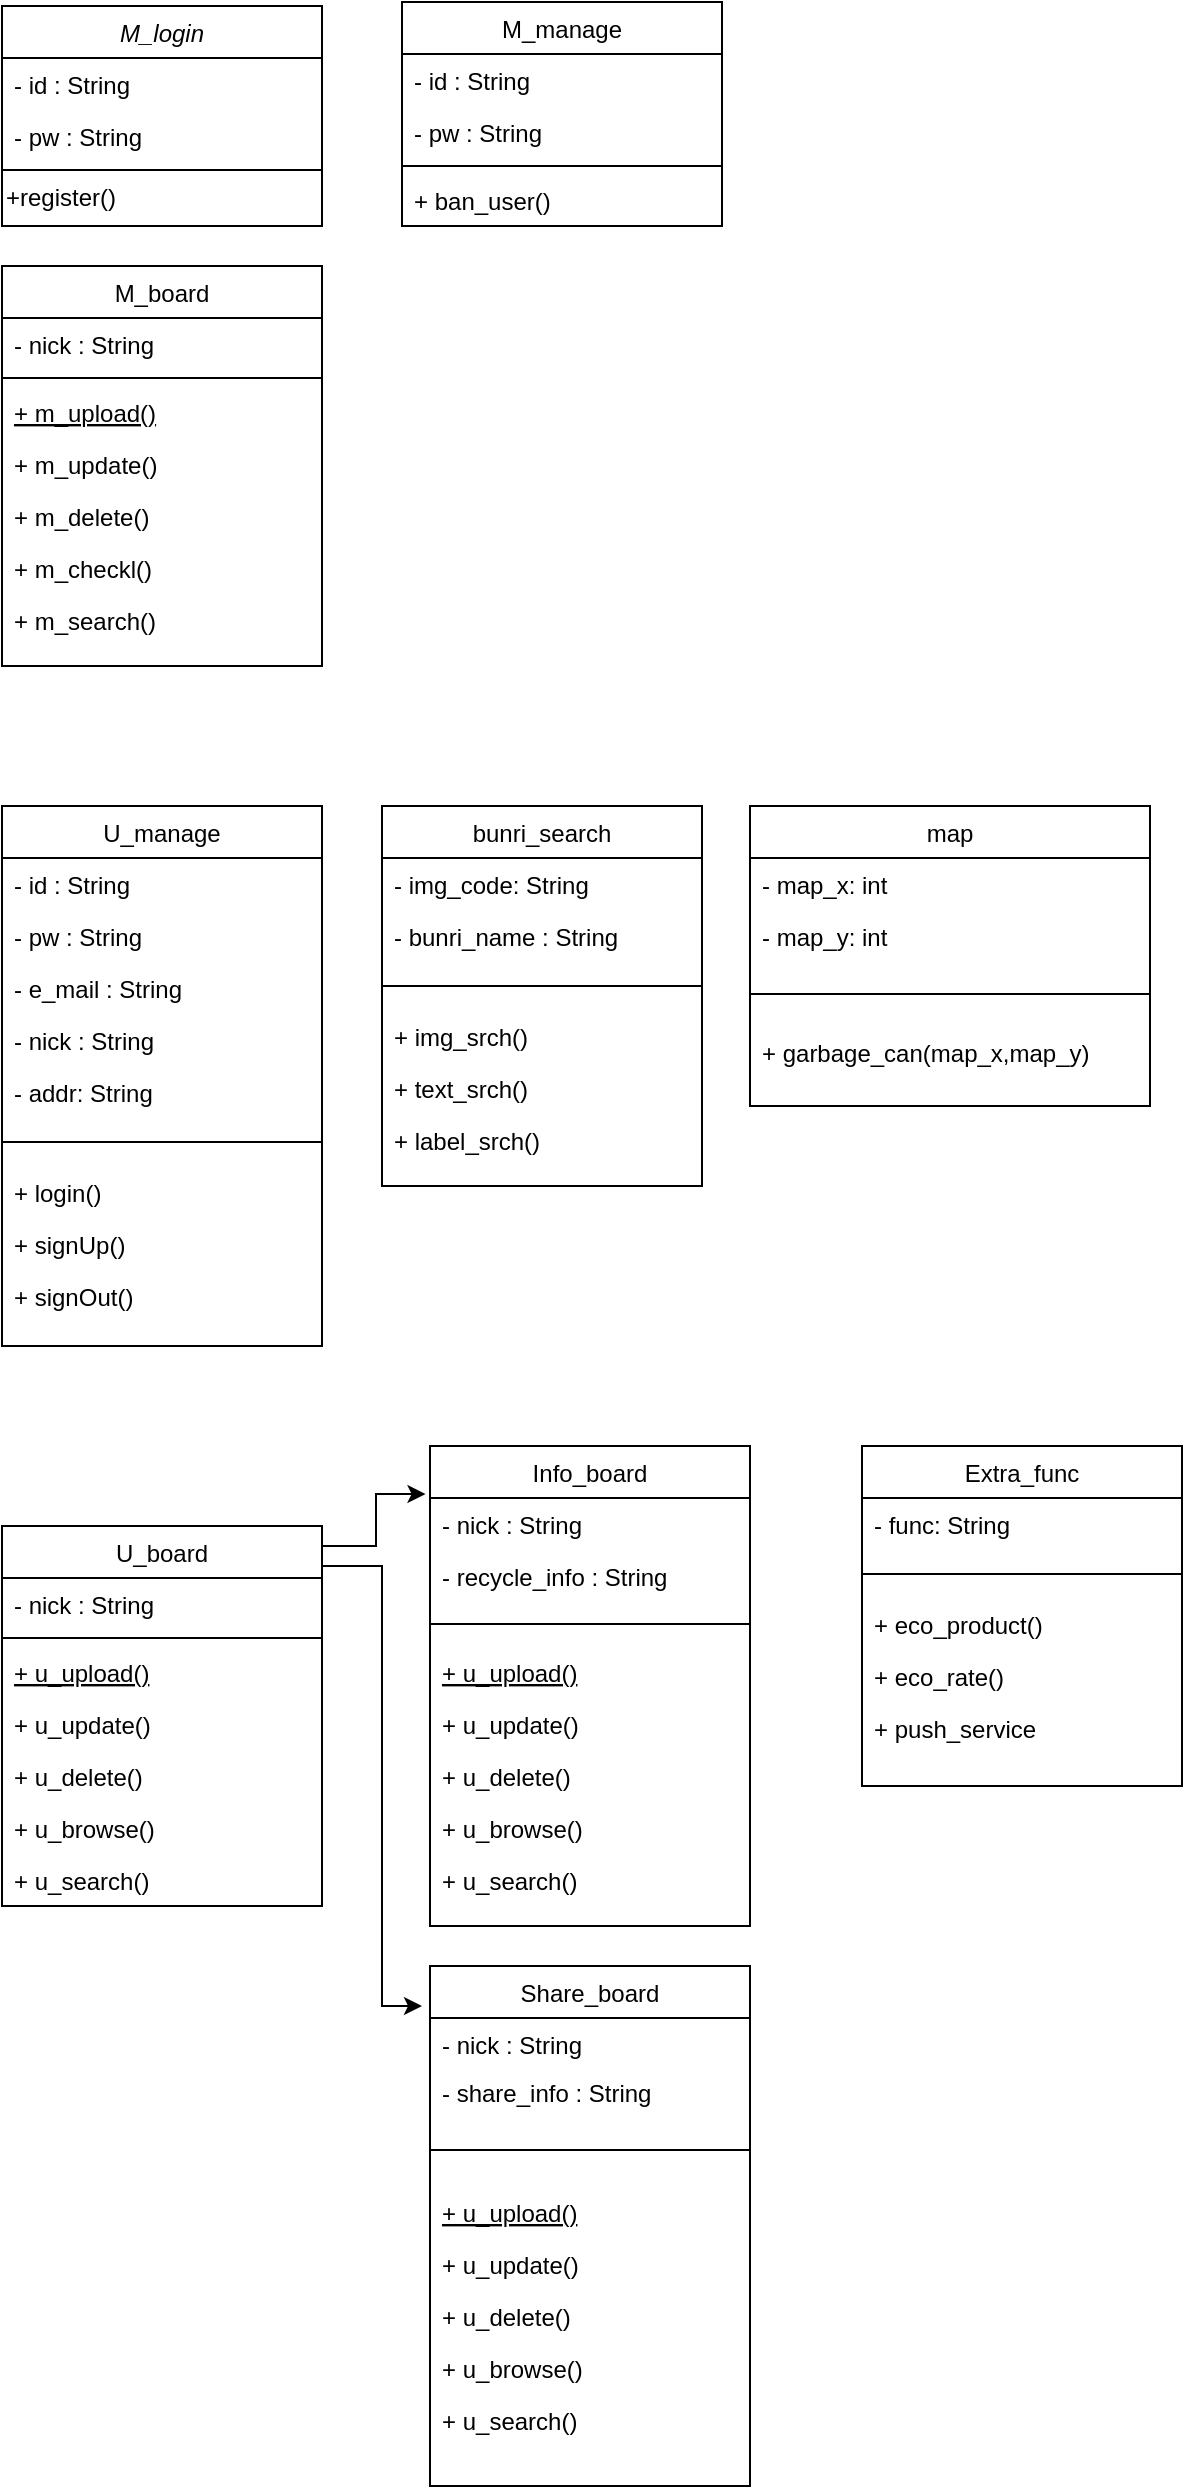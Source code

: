 <mxfile version="15.4.3" type="github">
  <diagram id="C5RBs43oDa-KdzZeNtuy" name="Page-1">
    <mxGraphModel dx="1037" dy="985" grid="1" gridSize="10" guides="1" tooltips="1" connect="1" arrows="1" fold="1" page="1" pageScale="1" pageWidth="827" pageHeight="1169" math="0" shadow="0">
      <root>
        <mxCell id="WIyWlLk6GJQsqaUBKTNV-0" />
        <mxCell id="WIyWlLk6GJQsqaUBKTNV-1" parent="WIyWlLk6GJQsqaUBKTNV-0" />
        <mxCell id="zkfFHV4jXpPFQw0GAbJ--0" value="M_login" style="swimlane;fontStyle=2;align=center;verticalAlign=top;childLayout=stackLayout;horizontal=1;startSize=26;horizontalStack=0;resizeParent=1;resizeLast=0;collapsible=1;marginBottom=0;rounded=0;shadow=0;strokeWidth=1;" parent="WIyWlLk6GJQsqaUBKTNV-1" vertex="1">
          <mxGeometry x="40" y="40" width="160" height="110" as="geometry">
            <mxRectangle x="230" y="140" width="160" height="26" as="alternateBounds" />
          </mxGeometry>
        </mxCell>
        <mxCell id="zkfFHV4jXpPFQw0GAbJ--1" value="- id : String" style="text;align=left;verticalAlign=top;spacingLeft=4;spacingRight=4;overflow=hidden;rotatable=0;points=[[0,0.5],[1,0.5]];portConstraint=eastwest;" parent="zkfFHV4jXpPFQw0GAbJ--0" vertex="1">
          <mxGeometry y="26" width="160" height="26" as="geometry" />
        </mxCell>
        <mxCell id="zkfFHV4jXpPFQw0GAbJ--2" value="- pw : String" style="text;align=left;verticalAlign=top;spacingLeft=4;spacingRight=4;overflow=hidden;rotatable=0;points=[[0,0.5],[1,0.5]];portConstraint=eastwest;rounded=0;shadow=0;html=0;" parent="zkfFHV4jXpPFQw0GAbJ--0" vertex="1">
          <mxGeometry y="52" width="160" height="26" as="geometry" />
        </mxCell>
        <mxCell id="zkfFHV4jXpPFQw0GAbJ--4" value="" style="line;html=1;strokeWidth=1;align=left;verticalAlign=middle;spacingTop=-1;spacingLeft=3;spacingRight=3;rotatable=0;labelPosition=right;points=[];portConstraint=eastwest;" parent="zkfFHV4jXpPFQw0GAbJ--0" vertex="1">
          <mxGeometry y="78" width="160" height="8" as="geometry" />
        </mxCell>
        <mxCell id="rRYdNsIYxS661p952srZ-0" value="+register()" style="text;html=1;align=left;verticalAlign=middle;resizable=0;points=[];autosize=1;strokeColor=none;fillColor=none;" vertex="1" parent="zkfFHV4jXpPFQw0GAbJ--0">
          <mxGeometry y="86" width="160" height="20" as="geometry" />
        </mxCell>
        <mxCell id="zkfFHV4jXpPFQw0GAbJ--6" value="M_board" style="swimlane;fontStyle=0;align=center;verticalAlign=top;childLayout=stackLayout;horizontal=1;startSize=26;horizontalStack=0;resizeParent=1;resizeLast=0;collapsible=1;marginBottom=0;rounded=0;shadow=0;strokeWidth=1;" parent="WIyWlLk6GJQsqaUBKTNV-1" vertex="1">
          <mxGeometry x="40" y="170" width="160" height="200" as="geometry">
            <mxRectangle x="130" y="380" width="160" height="26" as="alternateBounds" />
          </mxGeometry>
        </mxCell>
        <mxCell id="zkfFHV4jXpPFQw0GAbJ--7" value="- nick : String" style="text;align=left;verticalAlign=top;spacingLeft=4;spacingRight=4;overflow=hidden;rotatable=0;points=[[0,0.5],[1,0.5]];portConstraint=eastwest;" parent="zkfFHV4jXpPFQw0GAbJ--6" vertex="1">
          <mxGeometry y="26" width="160" height="26" as="geometry" />
        </mxCell>
        <mxCell id="zkfFHV4jXpPFQw0GAbJ--9" value="" style="line;html=1;strokeWidth=1;align=left;verticalAlign=middle;spacingTop=-1;spacingLeft=3;spacingRight=3;rotatable=0;labelPosition=right;points=[];portConstraint=eastwest;" parent="zkfFHV4jXpPFQw0GAbJ--6" vertex="1">
          <mxGeometry y="52" width="160" height="8" as="geometry" />
        </mxCell>
        <mxCell id="zkfFHV4jXpPFQw0GAbJ--10" value="+ m_upload()" style="text;align=left;verticalAlign=top;spacingLeft=4;spacingRight=4;overflow=hidden;rotatable=0;points=[[0,0.5],[1,0.5]];portConstraint=eastwest;fontStyle=4" parent="zkfFHV4jXpPFQw0GAbJ--6" vertex="1">
          <mxGeometry y="60" width="160" height="26" as="geometry" />
        </mxCell>
        <mxCell id="zkfFHV4jXpPFQw0GAbJ--11" value="+ m_update()" style="text;align=left;verticalAlign=top;spacingLeft=4;spacingRight=4;overflow=hidden;rotatable=0;points=[[0,0.5],[1,0.5]];portConstraint=eastwest;" parent="zkfFHV4jXpPFQw0GAbJ--6" vertex="1">
          <mxGeometry y="86" width="160" height="26" as="geometry" />
        </mxCell>
        <mxCell id="rRYdNsIYxS661p952srZ-3" value="+ m_delete()" style="text;align=left;verticalAlign=top;spacingLeft=4;spacingRight=4;overflow=hidden;rotatable=0;points=[[0,0.5],[1,0.5]];portConstraint=eastwest;" vertex="1" parent="zkfFHV4jXpPFQw0GAbJ--6">
          <mxGeometry y="112" width="160" height="26" as="geometry" />
        </mxCell>
        <mxCell id="rRYdNsIYxS661p952srZ-2" value="+ m_checkl()" style="text;align=left;verticalAlign=top;spacingLeft=4;spacingRight=4;overflow=hidden;rotatable=0;points=[[0,0.5],[1,0.5]];portConstraint=eastwest;" vertex="1" parent="zkfFHV4jXpPFQw0GAbJ--6">
          <mxGeometry y="138" width="160" height="26" as="geometry" />
        </mxCell>
        <mxCell id="rRYdNsIYxS661p952srZ-4" value="+ m_search()" style="text;align=left;verticalAlign=top;spacingLeft=4;spacingRight=4;overflow=hidden;rotatable=0;points=[[0,0.5],[1,0.5]];portConstraint=eastwest;" vertex="1" parent="zkfFHV4jXpPFQw0GAbJ--6">
          <mxGeometry y="164" width="160" height="26" as="geometry" />
        </mxCell>
        <mxCell id="zkfFHV4jXpPFQw0GAbJ--17" value="M_manage" style="swimlane;fontStyle=0;align=center;verticalAlign=top;childLayout=stackLayout;horizontal=1;startSize=26;horizontalStack=0;resizeParent=1;resizeLast=0;collapsible=1;marginBottom=0;rounded=0;shadow=0;strokeWidth=1;" parent="WIyWlLk6GJQsqaUBKTNV-1" vertex="1">
          <mxGeometry x="240" y="38" width="160" height="112" as="geometry">
            <mxRectangle x="550" y="140" width="160" height="26" as="alternateBounds" />
          </mxGeometry>
        </mxCell>
        <mxCell id="zkfFHV4jXpPFQw0GAbJ--18" value="- id : String" style="text;align=left;verticalAlign=top;spacingLeft=4;spacingRight=4;overflow=hidden;rotatable=0;points=[[0,0.5],[1,0.5]];portConstraint=eastwest;" parent="zkfFHV4jXpPFQw0GAbJ--17" vertex="1">
          <mxGeometry y="26" width="160" height="26" as="geometry" />
        </mxCell>
        <mxCell id="zkfFHV4jXpPFQw0GAbJ--19" value="- pw : String" style="text;align=left;verticalAlign=top;spacingLeft=4;spacingRight=4;overflow=hidden;rotatable=0;points=[[0,0.5],[1,0.5]];portConstraint=eastwest;rounded=0;shadow=0;html=0;" parent="zkfFHV4jXpPFQw0GAbJ--17" vertex="1">
          <mxGeometry y="52" width="160" height="26" as="geometry" />
        </mxCell>
        <mxCell id="zkfFHV4jXpPFQw0GAbJ--23" value="" style="line;html=1;strokeWidth=1;align=left;verticalAlign=middle;spacingTop=-1;spacingLeft=3;spacingRight=3;rotatable=0;labelPosition=right;points=[];portConstraint=eastwest;" parent="zkfFHV4jXpPFQw0GAbJ--17" vertex="1">
          <mxGeometry y="78" width="160" height="8" as="geometry" />
        </mxCell>
        <mxCell id="zkfFHV4jXpPFQw0GAbJ--24" value="+ ban_user()" style="text;align=left;verticalAlign=top;spacingLeft=4;spacingRight=4;overflow=hidden;rotatable=0;points=[[0,0.5],[1,0.5]];portConstraint=eastwest;" parent="zkfFHV4jXpPFQw0GAbJ--17" vertex="1">
          <mxGeometry y="86" width="160" height="26" as="geometry" />
        </mxCell>
        <mxCell id="rRYdNsIYxS661p952srZ-5" value="U_manage" style="swimlane;fontStyle=0;align=center;verticalAlign=top;childLayout=stackLayout;horizontal=1;startSize=26;horizontalStack=0;resizeParent=1;resizeLast=0;collapsible=1;marginBottom=0;rounded=0;shadow=0;strokeWidth=1;" vertex="1" parent="WIyWlLk6GJQsqaUBKTNV-1">
          <mxGeometry x="40" y="440" width="160" height="270" as="geometry">
            <mxRectangle x="130" y="380" width="160" height="26" as="alternateBounds" />
          </mxGeometry>
        </mxCell>
        <mxCell id="rRYdNsIYxS661p952srZ-6" value="- id : String&#xa;" style="text;align=left;verticalAlign=top;spacingLeft=4;spacingRight=4;overflow=hidden;rotatable=0;points=[[0,0.5],[1,0.5]];portConstraint=eastwest;" vertex="1" parent="rRYdNsIYxS661p952srZ-5">
          <mxGeometry y="26" width="160" height="26" as="geometry" />
        </mxCell>
        <mxCell id="rRYdNsIYxS661p952srZ-38" value="- pw : String" style="text;align=left;verticalAlign=top;spacingLeft=4;spacingRight=4;overflow=hidden;rotatable=0;points=[[0,0.5],[1,0.5]];portConstraint=eastwest;" vertex="1" parent="rRYdNsIYxS661p952srZ-5">
          <mxGeometry y="52" width="160" height="26" as="geometry" />
        </mxCell>
        <mxCell id="rRYdNsIYxS661p952srZ-49" value="- e_mail : String" style="text;align=left;verticalAlign=top;spacingLeft=4;spacingRight=4;overflow=hidden;rotatable=0;points=[[0,0.5],[1,0.5]];portConstraint=eastwest;rounded=0;shadow=0;html=0;" vertex="1" parent="rRYdNsIYxS661p952srZ-5">
          <mxGeometry y="78" width="160" height="26" as="geometry" />
        </mxCell>
        <mxCell id="rRYdNsIYxS661p952srZ-51" value="- nick : String" style="text;align=left;verticalAlign=top;spacingLeft=4;spacingRight=4;overflow=hidden;rotatable=0;points=[[0,0.5],[1,0.5]];portConstraint=eastwest;rounded=0;shadow=0;html=0;" vertex="1" parent="rRYdNsIYxS661p952srZ-5">
          <mxGeometry y="104" width="160" height="26" as="geometry" />
        </mxCell>
        <mxCell id="rRYdNsIYxS661p952srZ-50" value="- addr: String" style="text;align=left;verticalAlign=top;spacingLeft=4;spacingRight=4;overflow=hidden;rotatable=0;points=[[0,0.5],[1,0.5]];portConstraint=eastwest;rounded=0;shadow=0;html=0;" vertex="1" parent="rRYdNsIYxS661p952srZ-5">
          <mxGeometry y="130" width="160" height="26" as="geometry" />
        </mxCell>
        <mxCell id="rRYdNsIYxS661p952srZ-7" value="" style="line;html=1;strokeWidth=1;align=left;verticalAlign=middle;spacingTop=-1;spacingLeft=3;spacingRight=3;rotatable=0;labelPosition=right;points=[];portConstraint=eastwest;" vertex="1" parent="rRYdNsIYxS661p952srZ-5">
          <mxGeometry y="156" width="160" height="24" as="geometry" />
        </mxCell>
        <mxCell id="rRYdNsIYxS661p952srZ-10" value="+ login()" style="text;align=left;verticalAlign=top;spacingLeft=4;spacingRight=4;overflow=hidden;rotatable=0;points=[[0,0.5],[1,0.5]];portConstraint=eastwest;" vertex="1" parent="rRYdNsIYxS661p952srZ-5">
          <mxGeometry y="180" width="160" height="26" as="geometry" />
        </mxCell>
        <mxCell id="rRYdNsIYxS661p952srZ-11" value="+ signUp()" style="text;align=left;verticalAlign=top;spacingLeft=4;spacingRight=4;overflow=hidden;rotatable=0;points=[[0,0.5],[1,0.5]];portConstraint=eastwest;" vertex="1" parent="rRYdNsIYxS661p952srZ-5">
          <mxGeometry y="206" width="160" height="26" as="geometry" />
        </mxCell>
        <mxCell id="rRYdNsIYxS661p952srZ-12" value="+ signOut()" style="text;align=left;verticalAlign=top;spacingLeft=4;spacingRight=4;overflow=hidden;rotatable=0;points=[[0,0.5],[1,0.5]];portConstraint=eastwest;" vertex="1" parent="rRYdNsIYxS661p952srZ-5">
          <mxGeometry y="232" width="160" height="26" as="geometry" />
        </mxCell>
        <mxCell id="rRYdNsIYxS661p952srZ-52" value="bunri_search" style="swimlane;fontStyle=0;align=center;verticalAlign=top;childLayout=stackLayout;horizontal=1;startSize=26;horizontalStack=0;resizeParent=1;resizeLast=0;collapsible=1;marginBottom=0;rounded=0;shadow=0;strokeWidth=1;" vertex="1" parent="WIyWlLk6GJQsqaUBKTNV-1">
          <mxGeometry x="230" y="440" width="160" height="190" as="geometry">
            <mxRectangle x="130" y="380" width="160" height="26" as="alternateBounds" />
          </mxGeometry>
        </mxCell>
        <mxCell id="rRYdNsIYxS661p952srZ-53" value="- img_code: String&#xa;" style="text;align=left;verticalAlign=top;spacingLeft=4;spacingRight=4;overflow=hidden;rotatable=0;points=[[0,0.5],[1,0.5]];portConstraint=eastwest;" vertex="1" parent="rRYdNsIYxS661p952srZ-52">
          <mxGeometry y="26" width="160" height="26" as="geometry" />
        </mxCell>
        <mxCell id="rRYdNsIYxS661p952srZ-54" value="- bunri_name : String" style="text;align=left;verticalAlign=top;spacingLeft=4;spacingRight=4;overflow=hidden;rotatable=0;points=[[0,0.5],[1,0.5]];portConstraint=eastwest;" vertex="1" parent="rRYdNsIYxS661p952srZ-52">
          <mxGeometry y="52" width="160" height="26" as="geometry" />
        </mxCell>
        <mxCell id="rRYdNsIYxS661p952srZ-58" value="" style="line;html=1;strokeWidth=1;align=left;verticalAlign=middle;spacingTop=-1;spacingLeft=3;spacingRight=3;rotatable=0;labelPosition=right;points=[];portConstraint=eastwest;" vertex="1" parent="rRYdNsIYxS661p952srZ-52">
          <mxGeometry y="78" width="160" height="24" as="geometry" />
        </mxCell>
        <mxCell id="rRYdNsIYxS661p952srZ-60" value="+ img_srch()" style="text;align=left;verticalAlign=top;spacingLeft=4;spacingRight=4;overflow=hidden;rotatable=0;points=[[0,0.5],[1,0.5]];portConstraint=eastwest;" vertex="1" parent="rRYdNsIYxS661p952srZ-52">
          <mxGeometry y="102" width="160" height="26" as="geometry" />
        </mxCell>
        <mxCell id="rRYdNsIYxS661p952srZ-61" value="+ text_srch()" style="text;align=left;verticalAlign=top;spacingLeft=4;spacingRight=4;overflow=hidden;rotatable=0;points=[[0,0.5],[1,0.5]];portConstraint=eastwest;" vertex="1" parent="rRYdNsIYxS661p952srZ-52">
          <mxGeometry y="128" width="160" height="26" as="geometry" />
        </mxCell>
        <mxCell id="rRYdNsIYxS661p952srZ-62" value="+ label_srch()" style="text;align=left;verticalAlign=top;spacingLeft=4;spacingRight=4;overflow=hidden;rotatable=0;points=[[0,0.5],[1,0.5]];portConstraint=eastwest;" vertex="1" parent="rRYdNsIYxS661p952srZ-52">
          <mxGeometry y="154" width="160" height="26" as="geometry" />
        </mxCell>
        <mxCell id="rRYdNsIYxS661p952srZ-63" value="map" style="swimlane;fontStyle=0;align=center;verticalAlign=top;childLayout=stackLayout;horizontal=1;startSize=26;horizontalStack=0;resizeParent=1;resizeLast=0;collapsible=1;marginBottom=0;rounded=0;shadow=0;strokeWidth=1;" vertex="1" parent="WIyWlLk6GJQsqaUBKTNV-1">
          <mxGeometry x="414" y="440" width="200" height="150" as="geometry">
            <mxRectangle x="130" y="380" width="160" height="26" as="alternateBounds" />
          </mxGeometry>
        </mxCell>
        <mxCell id="rRYdNsIYxS661p952srZ-65" value="- map_x: int" style="text;align=left;verticalAlign=top;spacingLeft=4;spacingRight=4;overflow=hidden;rotatable=0;points=[[0,0.5],[1,0.5]];portConstraint=eastwest;" vertex="1" parent="rRYdNsIYxS661p952srZ-63">
          <mxGeometry y="26" width="200" height="26" as="geometry" />
        </mxCell>
        <mxCell id="rRYdNsIYxS661p952srZ-64" value="- map_y: int" style="text;align=left;verticalAlign=top;spacingLeft=4;spacingRight=4;overflow=hidden;rotatable=0;points=[[0,0.5],[1,0.5]];portConstraint=eastwest;" vertex="1" parent="rRYdNsIYxS661p952srZ-63">
          <mxGeometry y="52" width="200" height="26" as="geometry" />
        </mxCell>
        <mxCell id="rRYdNsIYxS661p952srZ-66" value="" style="line;html=1;strokeWidth=1;align=left;verticalAlign=middle;spacingTop=-1;spacingLeft=3;spacingRight=3;rotatable=0;labelPosition=right;points=[];portConstraint=eastwest;" vertex="1" parent="rRYdNsIYxS661p952srZ-63">
          <mxGeometry y="78" width="200" height="32" as="geometry" />
        </mxCell>
        <mxCell id="rRYdNsIYxS661p952srZ-69" value="+ garbage_can(map_x,map_y)" style="text;align=left;verticalAlign=top;spacingLeft=4;spacingRight=4;overflow=hidden;rotatable=0;points=[[0,0.5],[1,0.5]];portConstraint=eastwest;" vertex="1" parent="rRYdNsIYxS661p952srZ-63">
          <mxGeometry y="110" width="200" height="26" as="geometry" />
        </mxCell>
        <mxCell id="rRYdNsIYxS661p952srZ-71" value="Info_board" style="swimlane;fontStyle=0;align=center;verticalAlign=top;childLayout=stackLayout;horizontal=1;startSize=26;horizontalStack=0;resizeParent=1;resizeLast=0;collapsible=1;marginBottom=0;rounded=0;shadow=0;strokeWidth=1;" vertex="1" parent="WIyWlLk6GJQsqaUBKTNV-1">
          <mxGeometry x="254" y="760" width="160" height="240" as="geometry">
            <mxRectangle x="130" y="380" width="160" height="26" as="alternateBounds" />
          </mxGeometry>
        </mxCell>
        <mxCell id="rRYdNsIYxS661p952srZ-72" value="- nick : String" style="text;align=left;verticalAlign=top;spacingLeft=4;spacingRight=4;overflow=hidden;rotatable=0;points=[[0,0.5],[1,0.5]];portConstraint=eastwest;" vertex="1" parent="rRYdNsIYxS661p952srZ-71">
          <mxGeometry y="26" width="160" height="26" as="geometry" />
        </mxCell>
        <mxCell id="rRYdNsIYxS661p952srZ-115" value="- recycle_info : String" style="text;align=left;verticalAlign=top;spacingLeft=4;spacingRight=4;overflow=hidden;rotatable=0;points=[[0,0.5],[1,0.5]];portConstraint=eastwest;" vertex="1" parent="rRYdNsIYxS661p952srZ-71">
          <mxGeometry y="52" width="160" height="26" as="geometry" />
        </mxCell>
        <mxCell id="rRYdNsIYxS661p952srZ-73" value="" style="line;html=1;strokeWidth=1;align=left;verticalAlign=middle;spacingTop=-1;spacingLeft=3;spacingRight=3;rotatable=0;labelPosition=right;points=[];portConstraint=eastwest;" vertex="1" parent="rRYdNsIYxS661p952srZ-71">
          <mxGeometry y="78" width="160" height="22" as="geometry" />
        </mxCell>
        <mxCell id="rRYdNsIYxS661p952srZ-74" value="+ u_upload()" style="text;align=left;verticalAlign=top;spacingLeft=4;spacingRight=4;overflow=hidden;rotatable=0;points=[[0,0.5],[1,0.5]];portConstraint=eastwest;fontStyle=4" vertex="1" parent="rRYdNsIYxS661p952srZ-71">
          <mxGeometry y="100" width="160" height="26" as="geometry" />
        </mxCell>
        <mxCell id="rRYdNsIYxS661p952srZ-75" value="+ u_update()" style="text;align=left;verticalAlign=top;spacingLeft=4;spacingRight=4;overflow=hidden;rotatable=0;points=[[0,0.5],[1,0.5]];portConstraint=eastwest;" vertex="1" parent="rRYdNsIYxS661p952srZ-71">
          <mxGeometry y="126" width="160" height="26" as="geometry" />
        </mxCell>
        <mxCell id="rRYdNsIYxS661p952srZ-76" value="+ u_delete()" style="text;align=left;verticalAlign=top;spacingLeft=4;spacingRight=4;overflow=hidden;rotatable=0;points=[[0,0.5],[1,0.5]];portConstraint=eastwest;" vertex="1" parent="rRYdNsIYxS661p952srZ-71">
          <mxGeometry y="152" width="160" height="26" as="geometry" />
        </mxCell>
        <mxCell id="rRYdNsIYxS661p952srZ-77" value="+ u_browse()" style="text;align=left;verticalAlign=top;spacingLeft=4;spacingRight=4;overflow=hidden;rotatable=0;points=[[0,0.5],[1,0.5]];portConstraint=eastwest;" vertex="1" parent="rRYdNsIYxS661p952srZ-71">
          <mxGeometry y="178" width="160" height="26" as="geometry" />
        </mxCell>
        <mxCell id="rRYdNsIYxS661p952srZ-78" value="+ u_search()" style="text;align=left;verticalAlign=top;spacingLeft=4;spacingRight=4;overflow=hidden;rotatable=0;points=[[0,0.5],[1,0.5]];portConstraint=eastwest;" vertex="1" parent="rRYdNsIYxS661p952srZ-71">
          <mxGeometry y="204" width="160" height="26" as="geometry" />
        </mxCell>
        <mxCell id="rRYdNsIYxS661p952srZ-79" value="Share_board" style="swimlane;fontStyle=0;align=center;verticalAlign=top;childLayout=stackLayout;horizontal=1;startSize=26;horizontalStack=0;resizeParent=1;resizeLast=0;collapsible=1;marginBottom=0;rounded=0;shadow=0;strokeWidth=1;" vertex="1" parent="WIyWlLk6GJQsqaUBKTNV-1">
          <mxGeometry x="254" y="1020" width="160" height="260" as="geometry">
            <mxRectangle x="130" y="380" width="160" height="26" as="alternateBounds" />
          </mxGeometry>
        </mxCell>
        <mxCell id="rRYdNsIYxS661p952srZ-80" value="- nick : String" style="text;align=left;verticalAlign=top;spacingLeft=4;spacingRight=4;overflow=hidden;rotatable=0;points=[[0,0.5],[1,0.5]];portConstraint=eastwest;" vertex="1" parent="rRYdNsIYxS661p952srZ-79">
          <mxGeometry y="26" width="160" height="24" as="geometry" />
        </mxCell>
        <mxCell id="rRYdNsIYxS661p952srZ-116" value="- share_info : String" style="text;align=left;verticalAlign=top;spacingLeft=4;spacingRight=4;overflow=hidden;rotatable=0;points=[[0,0.5],[1,0.5]];portConstraint=eastwest;" vertex="1" parent="rRYdNsIYxS661p952srZ-79">
          <mxGeometry y="50" width="160" height="24" as="geometry" />
        </mxCell>
        <mxCell id="rRYdNsIYxS661p952srZ-81" value="" style="line;html=1;strokeWidth=1;align=left;verticalAlign=middle;spacingTop=-1;spacingLeft=3;spacingRight=3;rotatable=0;labelPosition=right;points=[];portConstraint=eastwest;" vertex="1" parent="rRYdNsIYxS661p952srZ-79">
          <mxGeometry y="74" width="160" height="36" as="geometry" />
        </mxCell>
        <mxCell id="rRYdNsIYxS661p952srZ-82" value="+ u_upload()" style="text;align=left;verticalAlign=top;spacingLeft=4;spacingRight=4;overflow=hidden;rotatable=0;points=[[0,0.5],[1,0.5]];portConstraint=eastwest;fontStyle=4" vertex="1" parent="rRYdNsIYxS661p952srZ-79">
          <mxGeometry y="110" width="160" height="26" as="geometry" />
        </mxCell>
        <mxCell id="rRYdNsIYxS661p952srZ-83" value="+ u_update()" style="text;align=left;verticalAlign=top;spacingLeft=4;spacingRight=4;overflow=hidden;rotatable=0;points=[[0,0.5],[1,0.5]];portConstraint=eastwest;" vertex="1" parent="rRYdNsIYxS661p952srZ-79">
          <mxGeometry y="136" width="160" height="26" as="geometry" />
        </mxCell>
        <mxCell id="rRYdNsIYxS661p952srZ-84" value="+ u_delete()" style="text;align=left;verticalAlign=top;spacingLeft=4;spacingRight=4;overflow=hidden;rotatable=0;points=[[0,0.5],[1,0.5]];portConstraint=eastwest;" vertex="1" parent="rRYdNsIYxS661p952srZ-79">
          <mxGeometry y="162" width="160" height="26" as="geometry" />
        </mxCell>
        <mxCell id="rRYdNsIYxS661p952srZ-85" value="+ u_browse()" style="text;align=left;verticalAlign=top;spacingLeft=4;spacingRight=4;overflow=hidden;rotatable=0;points=[[0,0.5],[1,0.5]];portConstraint=eastwest;" vertex="1" parent="rRYdNsIYxS661p952srZ-79">
          <mxGeometry y="188" width="160" height="26" as="geometry" />
        </mxCell>
        <mxCell id="rRYdNsIYxS661p952srZ-86" value="+ u_search()" style="text;align=left;verticalAlign=top;spacingLeft=4;spacingRight=4;overflow=hidden;rotatable=0;points=[[0,0.5],[1,0.5]];portConstraint=eastwest;" vertex="1" parent="rRYdNsIYxS661p952srZ-79">
          <mxGeometry y="214" width="160" height="26" as="geometry" />
        </mxCell>
        <mxCell id="rRYdNsIYxS661p952srZ-111" value="" style="edgeStyle=orthogonalEdgeStyle;rounded=0;orthogonalLoop=1;jettySize=auto;html=1;entryX=-0.014;entryY=-0.077;entryDx=0;entryDy=0;entryPerimeter=0;" edge="1" parent="WIyWlLk6GJQsqaUBKTNV-1" source="rRYdNsIYxS661p952srZ-87" target="rRYdNsIYxS661p952srZ-72">
          <mxGeometry relative="1" as="geometry">
            <Array as="points">
              <mxPoint x="227" y="810" />
              <mxPoint x="227" y="784" />
            </Array>
          </mxGeometry>
        </mxCell>
        <mxCell id="rRYdNsIYxS661p952srZ-87" value="U_board" style="swimlane;fontStyle=0;align=center;verticalAlign=top;childLayout=stackLayout;horizontal=1;startSize=26;horizontalStack=0;resizeParent=1;resizeLast=0;collapsible=1;marginBottom=0;rounded=0;shadow=0;strokeWidth=1;" vertex="1" parent="WIyWlLk6GJQsqaUBKTNV-1">
          <mxGeometry x="40" y="800" width="160" height="190" as="geometry">
            <mxRectangle x="130" y="380" width="160" height="26" as="alternateBounds" />
          </mxGeometry>
        </mxCell>
        <mxCell id="rRYdNsIYxS661p952srZ-88" value="- nick : String" style="text;align=left;verticalAlign=top;spacingLeft=4;spacingRight=4;overflow=hidden;rotatable=0;points=[[0,0.5],[1,0.5]];portConstraint=eastwest;" vertex="1" parent="rRYdNsIYxS661p952srZ-87">
          <mxGeometry y="26" width="160" height="26" as="geometry" />
        </mxCell>
        <mxCell id="rRYdNsIYxS661p952srZ-89" value="" style="line;html=1;strokeWidth=1;align=left;verticalAlign=middle;spacingTop=-1;spacingLeft=3;spacingRight=3;rotatable=0;labelPosition=right;points=[];portConstraint=eastwest;" vertex="1" parent="rRYdNsIYxS661p952srZ-87">
          <mxGeometry y="52" width="160" height="8" as="geometry" />
        </mxCell>
        <mxCell id="rRYdNsIYxS661p952srZ-90" value="+ u_upload()" style="text;align=left;verticalAlign=top;spacingLeft=4;spacingRight=4;overflow=hidden;rotatable=0;points=[[0,0.5],[1,0.5]];portConstraint=eastwest;fontStyle=4" vertex="1" parent="rRYdNsIYxS661p952srZ-87">
          <mxGeometry y="60" width="160" height="26" as="geometry" />
        </mxCell>
        <mxCell id="rRYdNsIYxS661p952srZ-91" value="+ u_update()" style="text;align=left;verticalAlign=top;spacingLeft=4;spacingRight=4;overflow=hidden;rotatable=0;points=[[0,0.5],[1,0.5]];portConstraint=eastwest;" vertex="1" parent="rRYdNsIYxS661p952srZ-87">
          <mxGeometry y="86" width="160" height="26" as="geometry" />
        </mxCell>
        <mxCell id="rRYdNsIYxS661p952srZ-92" value="+ u_delete()" style="text;align=left;verticalAlign=top;spacingLeft=4;spacingRight=4;overflow=hidden;rotatable=0;points=[[0,0.5],[1,0.5]];portConstraint=eastwest;" vertex="1" parent="rRYdNsIYxS661p952srZ-87">
          <mxGeometry y="112" width="160" height="26" as="geometry" />
        </mxCell>
        <mxCell id="rRYdNsIYxS661p952srZ-93" value="+ u_browse()" style="text;align=left;verticalAlign=top;spacingLeft=4;spacingRight=4;overflow=hidden;rotatable=0;points=[[0,0.5],[1,0.5]];portConstraint=eastwest;" vertex="1" parent="rRYdNsIYxS661p952srZ-87">
          <mxGeometry y="138" width="160" height="26" as="geometry" />
        </mxCell>
        <mxCell id="rRYdNsIYxS661p952srZ-94" value="+ u_search()" style="text;align=left;verticalAlign=top;spacingLeft=4;spacingRight=4;overflow=hidden;rotatable=0;points=[[0,0.5],[1,0.5]];portConstraint=eastwest;" vertex="1" parent="rRYdNsIYxS661p952srZ-87">
          <mxGeometry y="164" width="160" height="26" as="geometry" />
        </mxCell>
        <mxCell id="rRYdNsIYxS661p952srZ-117" value="" style="endArrow=classic;html=1;rounded=0;edgeStyle=orthogonalEdgeStyle;" edge="1" parent="WIyWlLk6GJQsqaUBKTNV-1">
          <mxGeometry width="50" height="50" relative="1" as="geometry">
            <mxPoint x="200" y="820" as="sourcePoint" />
            <mxPoint x="250" y="1040" as="targetPoint" />
            <Array as="points">
              <mxPoint x="230" y="820" />
              <mxPoint x="230" y="1040" />
            </Array>
          </mxGeometry>
        </mxCell>
        <mxCell id="rRYdNsIYxS661p952srZ-118" value="Extra_func" style="swimlane;fontStyle=0;align=center;verticalAlign=top;childLayout=stackLayout;horizontal=1;startSize=26;horizontalStack=0;resizeParent=1;resizeLast=0;collapsible=1;marginBottom=0;rounded=0;shadow=0;strokeWidth=1;" vertex="1" parent="WIyWlLk6GJQsqaUBKTNV-1">
          <mxGeometry x="470" y="760" width="160" height="170" as="geometry">
            <mxRectangle x="130" y="380" width="160" height="26" as="alternateBounds" />
          </mxGeometry>
        </mxCell>
        <mxCell id="rRYdNsIYxS661p952srZ-123" value="- func: String" style="text;align=left;verticalAlign=top;spacingLeft=4;spacingRight=4;overflow=hidden;rotatable=0;points=[[0,0.5],[1,0.5]];portConstraint=eastwest;rounded=0;shadow=0;html=0;" vertex="1" parent="rRYdNsIYxS661p952srZ-118">
          <mxGeometry y="26" width="160" height="26" as="geometry" />
        </mxCell>
        <mxCell id="rRYdNsIYxS661p952srZ-124" value="" style="line;html=1;strokeWidth=1;align=left;verticalAlign=middle;spacingTop=-1;spacingLeft=3;spacingRight=3;rotatable=0;labelPosition=right;points=[];portConstraint=eastwest;" vertex="1" parent="rRYdNsIYxS661p952srZ-118">
          <mxGeometry y="52" width="160" height="24" as="geometry" />
        </mxCell>
        <mxCell id="rRYdNsIYxS661p952srZ-125" value="+ eco_product()" style="text;align=left;verticalAlign=top;spacingLeft=4;spacingRight=4;overflow=hidden;rotatable=0;points=[[0,0.5],[1,0.5]];portConstraint=eastwest;" vertex="1" parent="rRYdNsIYxS661p952srZ-118">
          <mxGeometry y="76" width="160" height="26" as="geometry" />
        </mxCell>
        <mxCell id="rRYdNsIYxS661p952srZ-126" value="+ eco_rate()" style="text;align=left;verticalAlign=top;spacingLeft=4;spacingRight=4;overflow=hidden;rotatable=0;points=[[0,0.5],[1,0.5]];portConstraint=eastwest;" vertex="1" parent="rRYdNsIYxS661p952srZ-118">
          <mxGeometry y="102" width="160" height="26" as="geometry" />
        </mxCell>
        <mxCell id="rRYdNsIYxS661p952srZ-127" value="+ push_service" style="text;align=left;verticalAlign=top;spacingLeft=4;spacingRight=4;overflow=hidden;rotatable=0;points=[[0,0.5],[1,0.5]];portConstraint=eastwest;" vertex="1" parent="rRYdNsIYxS661p952srZ-118">
          <mxGeometry y="128" width="160" height="26" as="geometry" />
        </mxCell>
      </root>
    </mxGraphModel>
  </diagram>
</mxfile>
